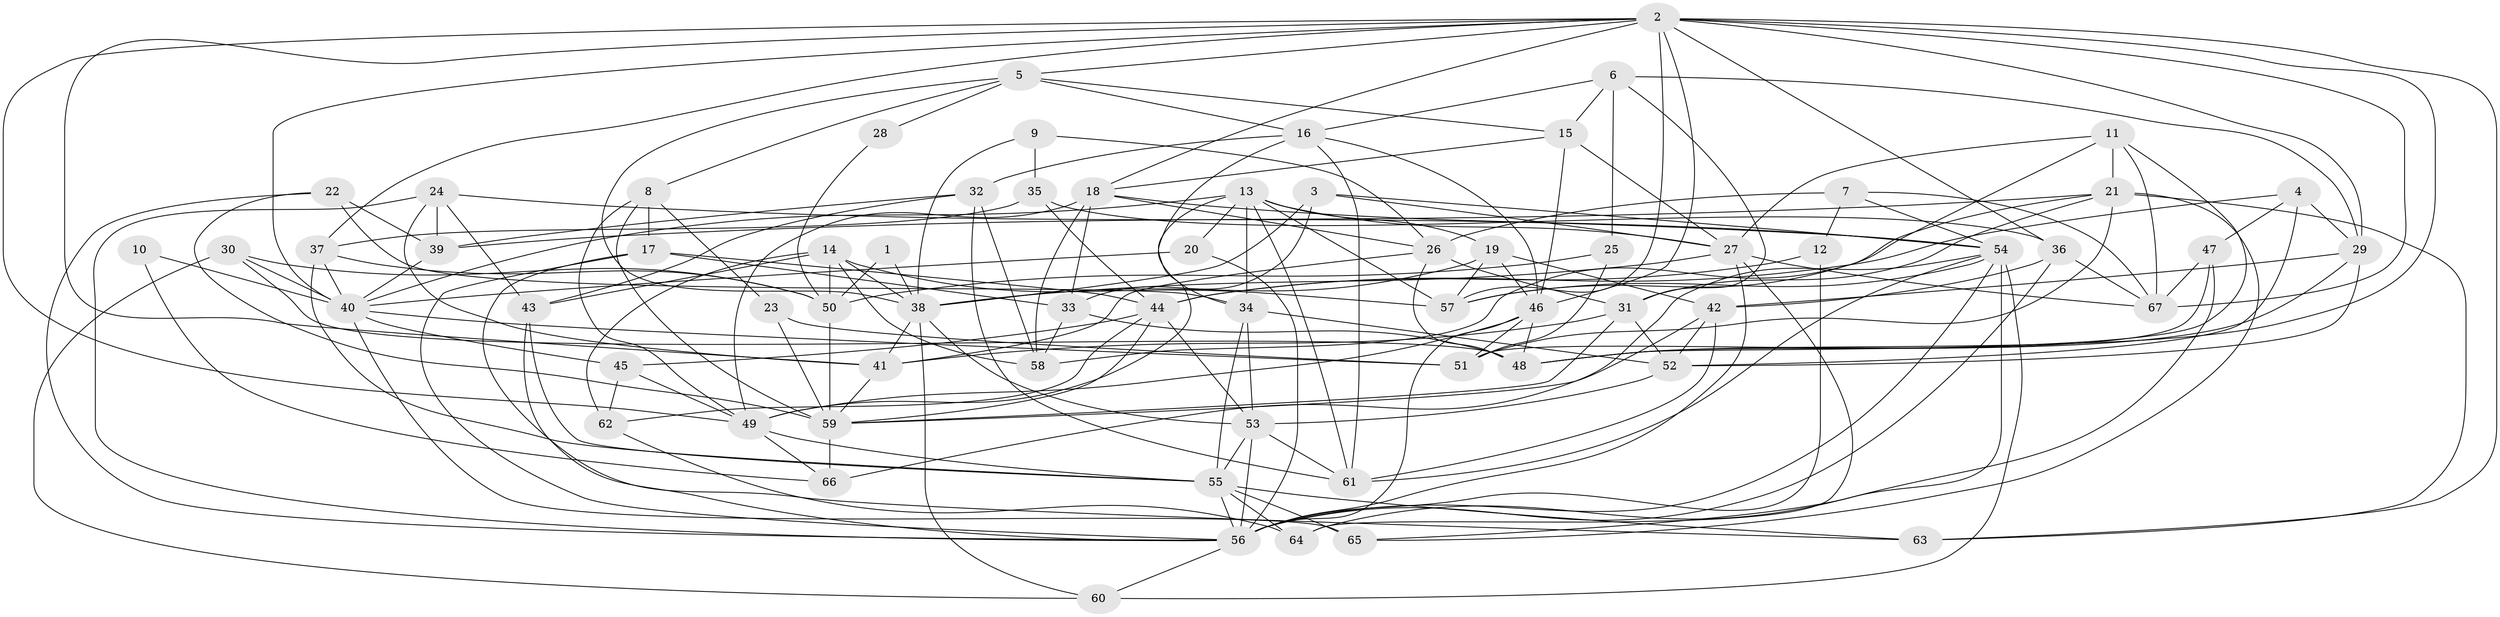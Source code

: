 // original degree distribution, {6: 0.06766917293233082, 4: 0.2932330827067669, 2: 0.09022556390977443, 3: 0.3082706766917293, 8: 0.015037593984962405, 5: 0.20300751879699247, 7: 0.015037593984962405, 10: 0.007518796992481203}
// Generated by graph-tools (version 1.1) at 2025/50/03/09/25 03:50:04]
// undirected, 67 vertices, 190 edges
graph export_dot {
graph [start="1"]
  node [color=gray90,style=filled];
  1;
  2;
  3;
  4;
  5;
  6;
  7;
  8;
  9;
  10;
  11;
  12;
  13;
  14;
  15;
  16;
  17;
  18;
  19;
  20;
  21;
  22;
  23;
  24;
  25;
  26;
  27;
  28;
  29;
  30;
  31;
  32;
  33;
  34;
  35;
  36;
  37;
  38;
  39;
  40;
  41;
  42;
  43;
  44;
  45;
  46;
  47;
  48;
  49;
  50;
  51;
  52;
  53;
  54;
  55;
  56;
  57;
  58;
  59;
  60;
  61;
  62;
  63;
  64;
  65;
  66;
  67;
  1 -- 38 [weight=1.0];
  1 -- 50 [weight=1.0];
  2 -- 5 [weight=1.0];
  2 -- 18 [weight=1.0];
  2 -- 29 [weight=1.0];
  2 -- 36 [weight=2.0];
  2 -- 37 [weight=2.0];
  2 -- 40 [weight=1.0];
  2 -- 41 [weight=1.0];
  2 -- 46 [weight=1.0];
  2 -- 48 [weight=1.0];
  2 -- 49 [weight=1.0];
  2 -- 57 [weight=1.0];
  2 -- 63 [weight=1.0];
  2 -- 67 [weight=1.0];
  3 -- 27 [weight=1.0];
  3 -- 33 [weight=1.0];
  3 -- 38 [weight=1.0];
  3 -- 54 [weight=1.0];
  4 -- 29 [weight=1.0];
  4 -- 44 [weight=1.0];
  4 -- 47 [weight=1.0];
  4 -- 52 [weight=1.0];
  5 -- 8 [weight=1.0];
  5 -- 15 [weight=1.0];
  5 -- 16 [weight=1.0];
  5 -- 28 [weight=1.0];
  5 -- 38 [weight=1.0];
  6 -- 15 [weight=1.0];
  6 -- 16 [weight=1.0];
  6 -- 25 [weight=1.0];
  6 -- 29 [weight=1.0];
  6 -- 31 [weight=1.0];
  7 -- 12 [weight=1.0];
  7 -- 26 [weight=1.0];
  7 -- 54 [weight=1.0];
  7 -- 67 [weight=1.0];
  8 -- 17 [weight=1.0];
  8 -- 23 [weight=1.0];
  8 -- 49 [weight=1.0];
  8 -- 59 [weight=1.0];
  9 -- 26 [weight=1.0];
  9 -- 35 [weight=1.0];
  9 -- 38 [weight=1.0];
  10 -- 40 [weight=1.0];
  10 -- 66 [weight=1.0];
  11 -- 21 [weight=1.0];
  11 -- 27 [weight=1.0];
  11 -- 48 [weight=1.0];
  11 -- 58 [weight=1.0];
  11 -- 67 [weight=1.0];
  12 -- 44 [weight=1.0];
  12 -- 56 [weight=1.0];
  13 -- 19 [weight=1.0];
  13 -- 20 [weight=1.0];
  13 -- 27 [weight=1.0];
  13 -- 34 [weight=1.0];
  13 -- 40 [weight=1.0];
  13 -- 49 [weight=1.0];
  13 -- 57 [weight=1.0];
  13 -- 61 [weight=1.0];
  14 -- 38 [weight=1.0];
  14 -- 43 [weight=1.0];
  14 -- 50 [weight=1.0];
  14 -- 57 [weight=1.0];
  14 -- 58 [weight=1.0];
  14 -- 62 [weight=1.0];
  15 -- 18 [weight=1.0];
  15 -- 27 [weight=1.0];
  15 -- 46 [weight=1.0];
  16 -- 32 [weight=1.0];
  16 -- 34 [weight=1.0];
  16 -- 46 [weight=1.0];
  16 -- 61 [weight=1.0];
  17 -- 33 [weight=1.0];
  17 -- 44 [weight=1.0];
  17 -- 56 [weight=1.0];
  17 -- 63 [weight=1.0];
  18 -- 26 [weight=1.0];
  18 -- 33 [weight=1.0];
  18 -- 49 [weight=1.0];
  18 -- 54 [weight=1.0];
  18 -- 58 [weight=1.0];
  19 -- 38 [weight=1.0];
  19 -- 42 [weight=1.0];
  19 -- 46 [weight=1.0];
  19 -- 57 [weight=1.0];
  20 -- 40 [weight=1.0];
  20 -- 56 [weight=1.0];
  21 -- 31 [weight=1.0];
  21 -- 39 [weight=1.0];
  21 -- 51 [weight=1.0];
  21 -- 57 [weight=1.0];
  21 -- 63 [weight=1.0];
  21 -- 65 [weight=1.0];
  22 -- 34 [weight=1.0];
  22 -- 39 [weight=1.0];
  22 -- 56 [weight=1.0];
  22 -- 59 [weight=1.0];
  23 -- 51 [weight=1.0];
  23 -- 59 [weight=1.0];
  24 -- 39 [weight=1.0];
  24 -- 41 [weight=1.0];
  24 -- 43 [weight=1.0];
  24 -- 54 [weight=1.0];
  24 -- 56 [weight=1.0];
  25 -- 50 [weight=1.0];
  25 -- 51 [weight=1.0];
  26 -- 31 [weight=1.0];
  26 -- 41 [weight=1.0];
  26 -- 48 [weight=1.0];
  27 -- 38 [weight=1.0];
  27 -- 56 [weight=1.0];
  27 -- 64 [weight=1.0];
  27 -- 67 [weight=1.0];
  28 -- 50 [weight=1.0];
  29 -- 42 [weight=1.0];
  29 -- 48 [weight=1.0];
  29 -- 52 [weight=1.0];
  30 -- 40 [weight=1.0];
  30 -- 48 [weight=1.0];
  30 -- 50 [weight=1.0];
  30 -- 60 [weight=1.0];
  31 -- 41 [weight=1.0];
  31 -- 52 [weight=1.0];
  31 -- 59 [weight=1.0];
  32 -- 39 [weight=1.0];
  32 -- 43 [weight=1.0];
  32 -- 58 [weight=1.0];
  32 -- 61 [weight=1.0];
  33 -- 48 [weight=1.0];
  33 -- 58 [weight=1.0];
  34 -- 52 [weight=1.0];
  34 -- 53 [weight=1.0];
  34 -- 55 [weight=1.0];
  35 -- 36 [weight=1.0];
  35 -- 37 [weight=1.0];
  35 -- 44 [weight=1.0];
  36 -- 42 [weight=1.0];
  36 -- 56 [weight=1.0];
  36 -- 67 [weight=1.0];
  37 -- 40 [weight=1.0];
  37 -- 50 [weight=1.0];
  37 -- 55 [weight=1.0];
  38 -- 41 [weight=1.0];
  38 -- 53 [weight=1.0];
  38 -- 60 [weight=1.0];
  39 -- 40 [weight=1.0];
  40 -- 45 [weight=1.0];
  40 -- 51 [weight=1.0];
  40 -- 65 [weight=1.0];
  41 -- 59 [weight=1.0];
  42 -- 52 [weight=1.0];
  42 -- 59 [weight=1.0];
  42 -- 61 [weight=1.0];
  43 -- 55 [weight=1.0];
  43 -- 56 [weight=1.0];
  44 -- 45 [weight=1.0];
  44 -- 53 [weight=1.0];
  44 -- 59 [weight=1.0];
  44 -- 62 [weight=1.0];
  45 -- 49 [weight=1.0];
  45 -- 62 [weight=1.0];
  46 -- 48 [weight=1.0];
  46 -- 49 [weight=1.0];
  46 -- 51 [weight=1.0];
  46 -- 56 [weight=1.0];
  47 -- 51 [weight=1.0];
  47 -- 64 [weight=1.0];
  47 -- 67 [weight=1.0];
  49 -- 55 [weight=1.0];
  49 -- 66 [weight=1.0];
  50 -- 59 [weight=1.0];
  52 -- 53 [weight=1.0];
  53 -- 55 [weight=1.0];
  53 -- 56 [weight=1.0];
  53 -- 61 [weight=1.0];
  54 -- 56 [weight=1.0];
  54 -- 57 [weight=1.0];
  54 -- 60 [weight=1.0];
  54 -- 61 [weight=1.0];
  54 -- 65 [weight=1.0];
  54 -- 66 [weight=1.0];
  55 -- 56 [weight=1.0];
  55 -- 63 [weight=1.0];
  55 -- 64 [weight=1.0];
  55 -- 65 [weight=2.0];
  56 -- 60 [weight=1.0];
  59 -- 66 [weight=3.0];
  62 -- 64 [weight=1.0];
}
